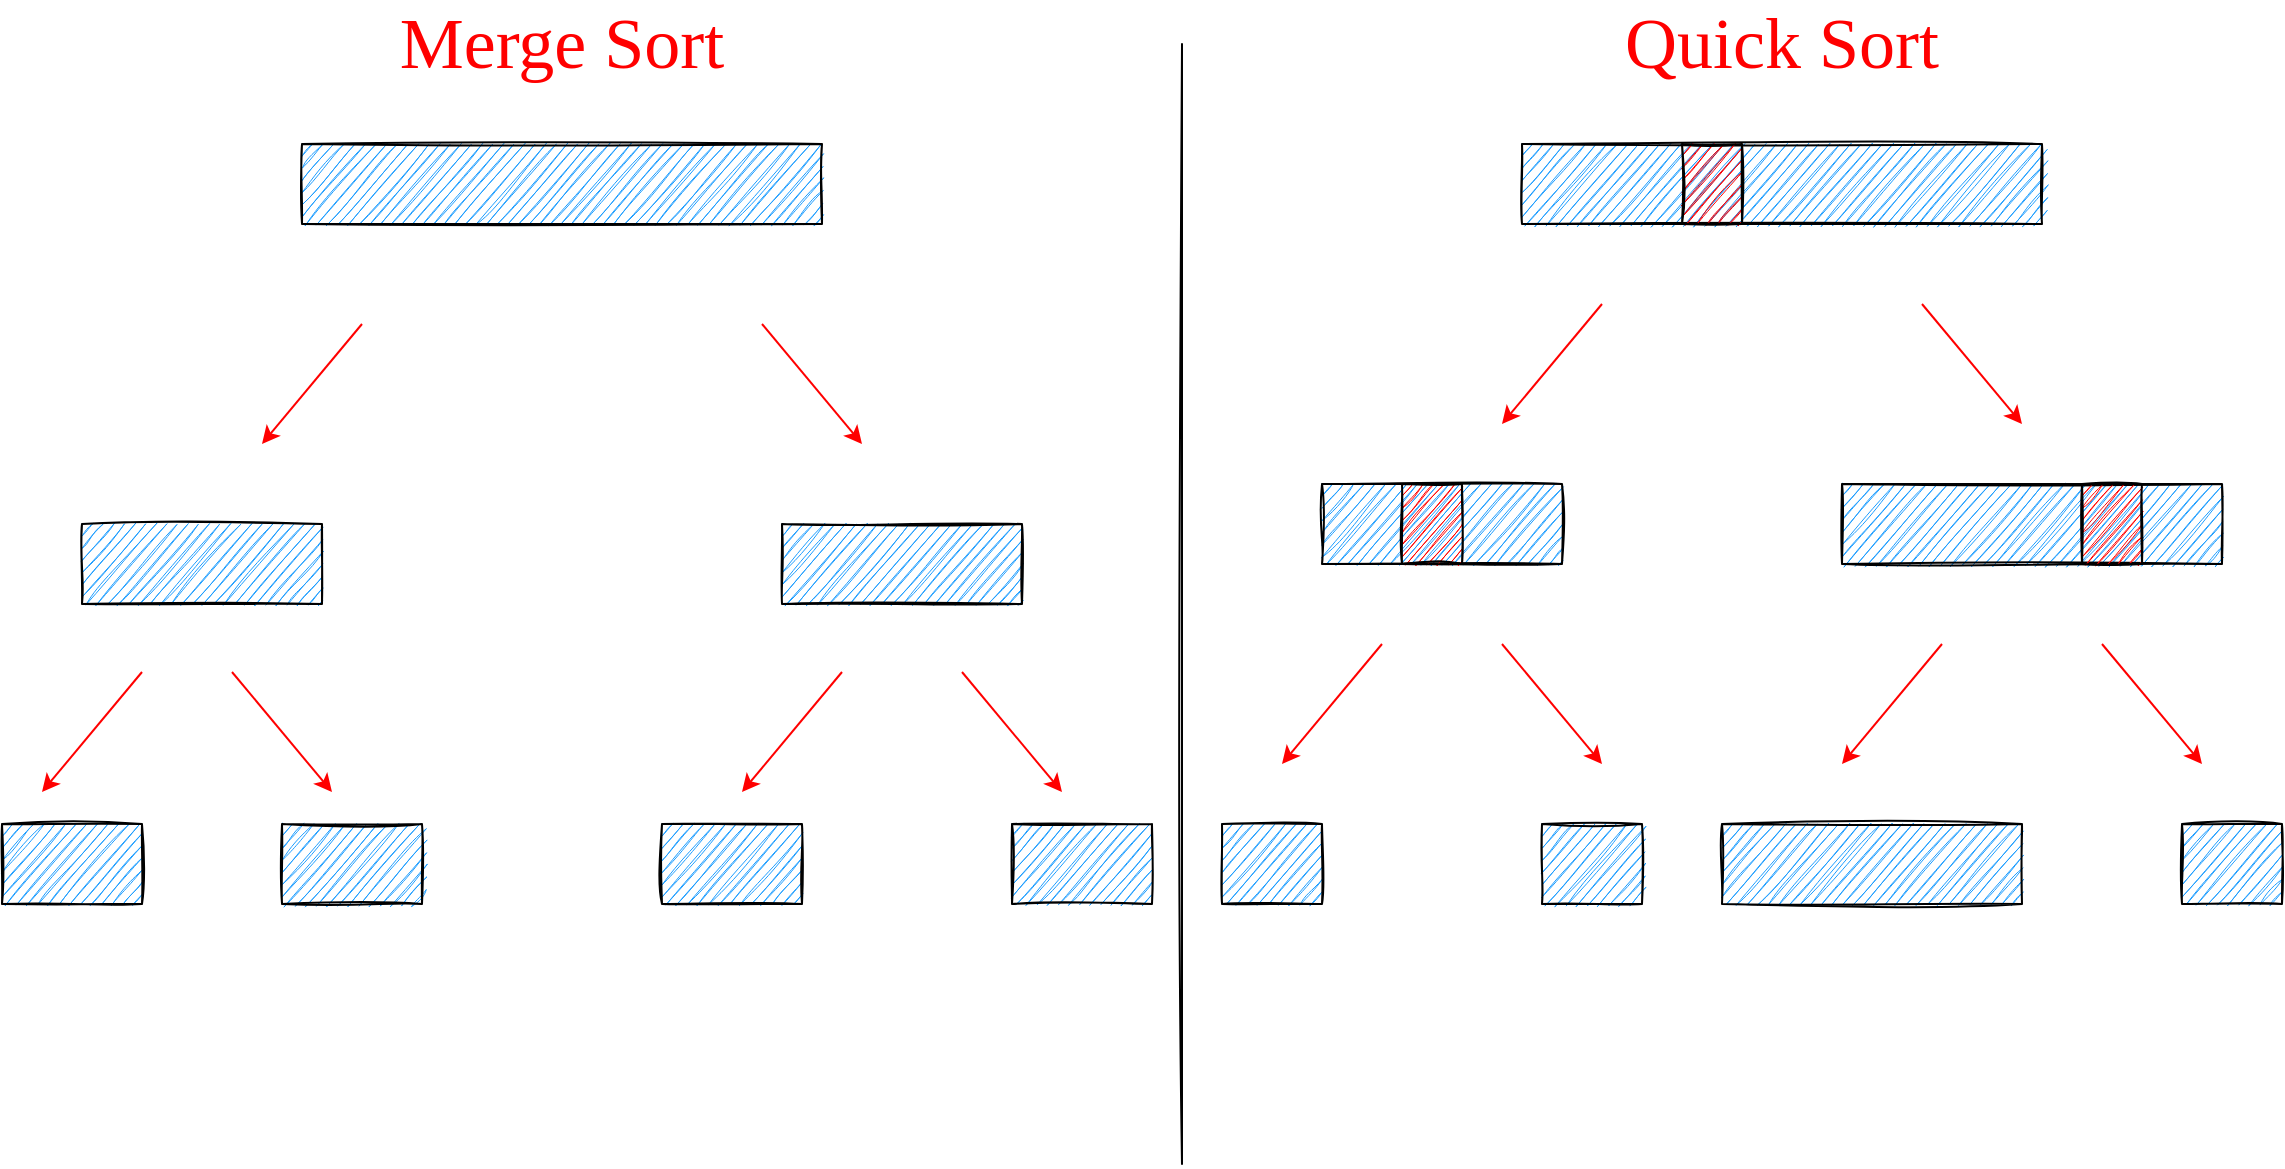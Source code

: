 <mxfile version="14.8.0" type="github">
  <diagram id="rS34iyTz5Kt70QU_3P6H" name="Page-1">
    <mxGraphModel dx="1038" dy="547" grid="1" gridSize="10" guides="1" tooltips="1" connect="1" arrows="1" fold="1" page="1" pageScale="1" pageWidth="1169" pageHeight="827" math="0" shadow="0">
      <root>
        <mxCell id="0" />
        <mxCell id="1" parent="0" />
        <mxCell id="_UjocnNlun8BWjFGyJYD-27" value="" style="rounded=0;whiteSpace=wrap;html=1;fillColor=#1C9DFF;sketch=1;" vertex="1" parent="1">
          <mxGeometry x="930" y="290" width="190" height="40" as="geometry" />
        </mxCell>
        <mxCell id="_UjocnNlun8BWjFGyJYD-26" value="" style="rounded=0;whiteSpace=wrap;html=1;fillColor=#1C9DFF;sketch=1;" vertex="1" parent="1">
          <mxGeometry x="670" y="290" width="120" height="40" as="geometry" />
        </mxCell>
        <mxCell id="_UjocnNlun8BWjFGyJYD-19" value="" style="rounded=0;whiteSpace=wrap;html=1;fillColor=#1C9DFF;sketch=1;" vertex="1" parent="1">
          <mxGeometry x="770" y="120" width="260" height="40" as="geometry" />
        </mxCell>
        <mxCell id="_UjocnNlun8BWjFGyJYD-8" value="" style="rounded=0;whiteSpace=wrap;html=1;fillColor=#1C9DFF;sketch=1;" vertex="1" parent="1">
          <mxGeometry x="400" y="310" width="120" height="40" as="geometry" />
        </mxCell>
        <mxCell id="_UjocnNlun8BWjFGyJYD-1" value="" style="endArrow=none;html=1;sketch=1;" edge="1" parent="1">
          <mxGeometry width="50" height="50" relative="1" as="geometry">
            <mxPoint x="600" y="630" as="sourcePoint" />
            <mxPoint x="600" y="70" as="targetPoint" />
          </mxGeometry>
        </mxCell>
        <mxCell id="_UjocnNlun8BWjFGyJYD-2" value="" style="rounded=0;whiteSpace=wrap;html=1;fillColor=#1C9DFF;sketch=1;" vertex="1" parent="1">
          <mxGeometry x="160" y="120" width="260" height="40" as="geometry" />
        </mxCell>
        <mxCell id="_UjocnNlun8BWjFGyJYD-3" value="Merge Sort" style="text;html=1;strokeColor=none;fillColor=none;align=center;verticalAlign=middle;whiteSpace=wrap;rounded=0;fontFamily=中国式手写风;fontSize=36;fontColor=#FF0000;sketch=1;" vertex="1" parent="1">
          <mxGeometry x="190" y="50" width="200" height="40" as="geometry" />
        </mxCell>
        <mxCell id="_UjocnNlun8BWjFGyJYD-4" value="" style="rounded=0;whiteSpace=wrap;html=1;fontFamily=中国式手写风;fontSize=36;fontColor=#FF0000;sketch=1;fillColor=#FF0000;" vertex="1" parent="1">
          <mxGeometry x="850" y="120" width="30" height="40" as="geometry" />
        </mxCell>
        <mxCell id="_UjocnNlun8BWjFGyJYD-5" value="" style="endArrow=classic;html=1;fontFamily=中国式手写风;fontSize=36;fontColor=#FF0000;strokeColor=#FF0000;" edge="1" parent="1">
          <mxGeometry width="50" height="50" relative="1" as="geometry">
            <mxPoint x="190" y="210" as="sourcePoint" />
            <mxPoint x="140" y="270" as="targetPoint" />
          </mxGeometry>
        </mxCell>
        <mxCell id="_UjocnNlun8BWjFGyJYD-6" value="" style="endArrow=classic;html=1;fontFamily=中国式手写风;fontSize=36;fontColor=#FF0000;strokeColor=#FF0000;" edge="1" parent="1">
          <mxGeometry width="50" height="50" relative="1" as="geometry">
            <mxPoint x="390" y="210" as="sourcePoint" />
            <mxPoint x="440" y="270" as="targetPoint" />
          </mxGeometry>
        </mxCell>
        <mxCell id="_UjocnNlun8BWjFGyJYD-7" value="" style="rounded=0;whiteSpace=wrap;html=1;fillColor=#1C9DFF;sketch=1;" vertex="1" parent="1">
          <mxGeometry x="50" y="310" width="120" height="40" as="geometry" />
        </mxCell>
        <mxCell id="_UjocnNlun8BWjFGyJYD-9" value="" style="rounded=0;whiteSpace=wrap;html=1;fontFamily=中国式手写风;fontSize=36;fontColor=#FF0000;sketch=1;fillColor=#FF0000;" vertex="1" parent="1">
          <mxGeometry x="710" y="290" width="30" height="40" as="geometry" />
        </mxCell>
        <mxCell id="_UjocnNlun8BWjFGyJYD-10" value="" style="rounded=0;whiteSpace=wrap;html=1;fontFamily=中国式手写风;fontSize=36;fontColor=#FF0000;sketch=1;fillColor=#FF0000;" vertex="1" parent="1">
          <mxGeometry x="1050" y="290" width="30" height="40" as="geometry" />
        </mxCell>
        <mxCell id="_UjocnNlun8BWjFGyJYD-11" value="" style="endArrow=classic;html=1;fontFamily=中国式手写风;fontSize=36;fontColor=#FF0000;strokeColor=#FF0000;" edge="1" parent="1">
          <mxGeometry width="50" height="50" relative="1" as="geometry">
            <mxPoint x="80" y="384" as="sourcePoint" />
            <mxPoint x="30" y="444" as="targetPoint" />
          </mxGeometry>
        </mxCell>
        <mxCell id="_UjocnNlun8BWjFGyJYD-12" value="" style="endArrow=classic;html=1;fontFamily=中国式手写风;fontSize=36;fontColor=#FF0000;strokeColor=#FF0000;" edge="1" parent="1">
          <mxGeometry width="50" height="50" relative="1" as="geometry">
            <mxPoint x="125" y="384" as="sourcePoint" />
            <mxPoint x="175" y="444" as="targetPoint" />
          </mxGeometry>
        </mxCell>
        <mxCell id="_UjocnNlun8BWjFGyJYD-13" value="" style="endArrow=classic;html=1;fontFamily=中国式手写风;fontSize=36;fontColor=#FF0000;strokeColor=#FF0000;" edge="1" parent="1">
          <mxGeometry width="50" height="50" relative="1" as="geometry">
            <mxPoint x="430" y="384" as="sourcePoint" />
            <mxPoint x="380" y="444" as="targetPoint" />
          </mxGeometry>
        </mxCell>
        <mxCell id="_UjocnNlun8BWjFGyJYD-14" value="" style="endArrow=classic;html=1;fontFamily=中国式手写风;fontSize=36;fontColor=#FF0000;strokeColor=#FF0000;" edge="1" parent="1">
          <mxGeometry width="50" height="50" relative="1" as="geometry">
            <mxPoint x="490" y="384" as="sourcePoint" />
            <mxPoint x="540" y="444" as="targetPoint" />
          </mxGeometry>
        </mxCell>
        <mxCell id="_UjocnNlun8BWjFGyJYD-15" value="" style="rounded=0;whiteSpace=wrap;html=1;fillColor=#1C9DFF;sketch=1;" vertex="1" parent="1">
          <mxGeometry x="10" y="460" width="70" height="40" as="geometry" />
        </mxCell>
        <mxCell id="_UjocnNlun8BWjFGyJYD-16" value="" style="rounded=0;whiteSpace=wrap;html=1;fillColor=#1C9DFF;sketch=1;" vertex="1" parent="1">
          <mxGeometry x="150" y="460" width="70" height="40" as="geometry" />
        </mxCell>
        <mxCell id="_UjocnNlun8BWjFGyJYD-17" value="" style="rounded=0;whiteSpace=wrap;html=1;fillColor=#1C9DFF;sketch=1;" vertex="1" parent="1">
          <mxGeometry x="340" y="460" width="70" height="40" as="geometry" />
        </mxCell>
        <mxCell id="_UjocnNlun8BWjFGyJYD-18" value="" style="rounded=0;whiteSpace=wrap;html=1;fillColor=#1C9DFF;sketch=1;" vertex="1" parent="1">
          <mxGeometry x="515" y="460" width="70" height="40" as="geometry" />
        </mxCell>
        <mxCell id="_UjocnNlun8BWjFGyJYD-20" value="" style="endArrow=classic;html=1;fontFamily=中国式手写风;fontSize=36;fontColor=#FF0000;strokeColor=#FF0000;" edge="1" parent="1">
          <mxGeometry width="50" height="50" relative="1" as="geometry">
            <mxPoint x="810" y="200" as="sourcePoint" />
            <mxPoint x="760" y="260" as="targetPoint" />
          </mxGeometry>
        </mxCell>
        <mxCell id="_UjocnNlun8BWjFGyJYD-21" value="" style="endArrow=classic;html=1;fontFamily=中国式手写风;fontSize=36;fontColor=#FF0000;strokeColor=#FF0000;" edge="1" parent="1">
          <mxGeometry width="50" height="50" relative="1" as="geometry">
            <mxPoint x="700" y="370" as="sourcePoint" />
            <mxPoint x="650" y="430" as="targetPoint" />
          </mxGeometry>
        </mxCell>
        <mxCell id="_UjocnNlun8BWjFGyJYD-22" value="" style="endArrow=classic;html=1;fontFamily=中国式手写风;fontSize=36;fontColor=#FF0000;strokeColor=#FF0000;" edge="1" parent="1">
          <mxGeometry width="50" height="50" relative="1" as="geometry">
            <mxPoint x="980" y="370" as="sourcePoint" />
            <mxPoint x="930" y="430" as="targetPoint" />
          </mxGeometry>
        </mxCell>
        <mxCell id="_UjocnNlun8BWjFGyJYD-23" value="" style="endArrow=classic;html=1;fontFamily=中国式手写风;fontSize=36;fontColor=#FF0000;strokeColor=#FF0000;" edge="1" parent="1">
          <mxGeometry width="50" height="50" relative="1" as="geometry">
            <mxPoint x="970" y="200" as="sourcePoint" />
            <mxPoint x="1020" y="260" as="targetPoint" />
          </mxGeometry>
        </mxCell>
        <mxCell id="_UjocnNlun8BWjFGyJYD-24" value="" style="endArrow=classic;html=1;fontFamily=中国式手写风;fontSize=36;fontColor=#FF0000;strokeColor=#FF0000;" edge="1" parent="1">
          <mxGeometry width="50" height="50" relative="1" as="geometry">
            <mxPoint x="760" y="370" as="sourcePoint" />
            <mxPoint x="810" y="430" as="targetPoint" />
          </mxGeometry>
        </mxCell>
        <mxCell id="_UjocnNlun8BWjFGyJYD-25" value="" style="endArrow=classic;html=1;fontFamily=中国式手写风;fontSize=36;fontColor=#FF0000;strokeColor=#FF0000;" edge="1" parent="1">
          <mxGeometry width="50" height="50" relative="1" as="geometry">
            <mxPoint x="1060" y="370" as="sourcePoint" />
            <mxPoint x="1110" y="430" as="targetPoint" />
          </mxGeometry>
        </mxCell>
        <mxCell id="_UjocnNlun8BWjFGyJYD-28" value="" style="rounded=0;whiteSpace=wrap;html=1;fillColor=#1C9DFF;sketch=1;" vertex="1" parent="1">
          <mxGeometry x="620" y="460" width="50" height="40" as="geometry" />
        </mxCell>
        <mxCell id="_UjocnNlun8BWjFGyJYD-29" value="" style="rounded=0;whiteSpace=wrap;html=1;fillColor=#1C9DFF;sketch=1;" vertex="1" parent="1">
          <mxGeometry x="780" y="460" width="50" height="40" as="geometry" />
        </mxCell>
        <mxCell id="_UjocnNlun8BWjFGyJYD-30" value="" style="rounded=0;whiteSpace=wrap;html=1;fillColor=#1C9DFF;sketch=1;" vertex="1" parent="1">
          <mxGeometry x="870" y="460" width="150" height="40" as="geometry" />
        </mxCell>
        <mxCell id="_UjocnNlun8BWjFGyJYD-31" value="" style="rounded=0;whiteSpace=wrap;html=1;fillColor=#1C9DFF;sketch=1;" vertex="1" parent="1">
          <mxGeometry x="1100" y="460" width="50" height="40" as="geometry" />
        </mxCell>
        <mxCell id="_UjocnNlun8BWjFGyJYD-32" value="Quick Sort" style="text;html=1;strokeColor=none;fillColor=none;align=center;verticalAlign=middle;whiteSpace=wrap;rounded=0;fontFamily=中国式手写风;fontSize=36;fontColor=#FF0000;sketch=1;" vertex="1" parent="1">
          <mxGeometry x="800" y="50" width="200" height="40" as="geometry" />
        </mxCell>
      </root>
    </mxGraphModel>
  </diagram>
</mxfile>

